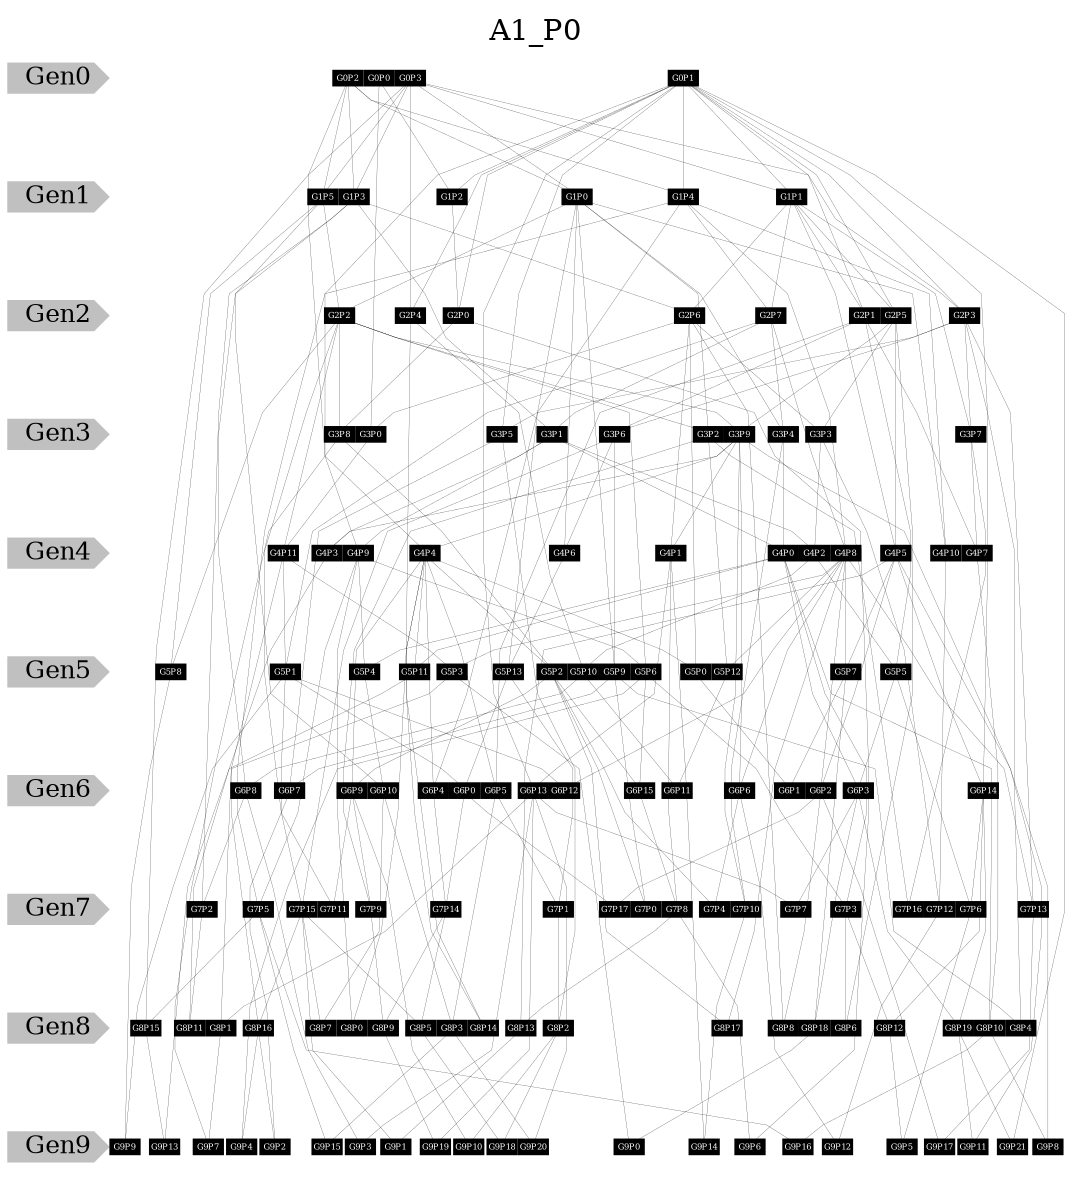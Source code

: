 graph A1_P0 {
    label = A1_P0;
    labelloc=tp; rankdir=TD;graph [splines=polyline, nodesep=0.01, ranksep=0.5];node[color=black style=filled shape=box fontcolor=white fixedsize=true width=.2 height=.1 fontsize=4];edge[penwidth=.1];
    subgraph Generations {
        node[color=grey style=filled fontsize=12 shape=cds fontcolor=black fixedsize=false];edge[style=invis]
        Gen0 -- Gen1 -- Gen2 -- Gen3 -- Gen4 -- Gen5 -- Gen6 -- Gen7 -- Gen8 -- Gen9;
    }
    {rank=same;Gen0;G0P0;G0P1;G0P2;G0P3;}
    {rank=same;Gen1;G1P0;G1P1;G1P2;G1P3;G1P4;G1P5;}
    {rank=same;Gen2;G2P0;G2P1;G2P2;G2P3;G2P4;G2P5;G2P6;G2P7;}
    {rank=same;Gen3;G3P0;G3P1;G3P2;G3P3;G3P4;G3P5;G3P6;G3P7;G3P8;G3P9;}
    {rank=same;Gen4;G4P0;G4P1;G4P2;G4P3;G4P4;G4P5;G4P6;G4P7;G4P8;G4P9;G4P10;G4P11;}
    {rank=same;Gen5;G5P0;G5P1;G5P2;G5P3;G5P4;G5P5;G5P6;G5P7;G5P8;G5P9;G5P10;G5P11;G5P12;G5P13;}
    {rank=same;Gen6;G6P0;G6P1;G6P2;G6P3;G6P4;G6P5;G6P6;G6P7;G6P8;G6P9;G6P10;G6P11;G6P12;G6P13;G6P14;G6P15;}
    {rank=same;Gen7;G7P0;G7P1;G7P2;G7P3;G7P4;G7P5;G7P6;G7P7;G7P8;G7P9;G7P10;G7P11;G7P12;G7P13;G7P14;G7P15;G7P16;G7P17;}
    {rank=same;Gen8;G8P0;G8P1;G8P2;G8P3;G8P4;G8P5;G8P6;G8P7;G8P8;G8P9;G8P10;G8P11;G8P12;G8P13;G8P14;G8P15;G8P16;G8P17;G8P18;G8P19;}
    {rank=same;Gen9;G9P0;G9P1;G9P2;G9P3;G9P4;G9P5;G9P6;G9P7;G9P8;G9P9;G9P10;G9P11;G9P12;G9P13;G9P14;G9P15;G9P16;G9P17;G9P18;G9P19;G9P20;G9P21;}
    G0P0 -- G1P2;
    G0P0 -- G3P0;
    G0P1 -- G1P1;
    G0P1 -- G1P2;
    G0P1 -- G1P4;
    G0P1 -- G2P0;
    G0P1 -- G2P1;
    G0P1 -- G2P3;
    G0P1 -- G2P4;
    G0P1 -- G2P5;
    G0P1 -- G3P5;
    G0P1 -- G4P9;
    G0P1 -- G6P13;
    G0P1 -- G6P14;
    G0P1 -- G9P21;
    G0P2 -- G1P0;
    G0P2 -- G1P3;
    G0P2 -- G1P4;
    G0P2 -- G1P5;
    G0P2 -- G4P4;
    G0P3 -- G1P0;
    G0P3 -- G1P1;
    G0P3 -- G1P3;
    G0P3 -- G1P5;
    G0P3 -- G2P3;
    G0P3 -- G2P4;
    G0P3 -- G8P15;
    G1P0 -- G2P2;
    G1P0 -- G3P2;
    G1P0 -- G3P4;
    G1P0 -- G4P6;
    G1P0 -- G4P10;
    G1P0 -- G5P9;
    G1P0 -- G5P13;
    G1P1 -- G2P1;
    G1P1 -- G2P5;
    G1P1 -- G2P6;
    G1P1 -- G2P7;
    G1P1 -- G3P7;
    G1P1 -- G4P5;
    G1P2 -- G2P0;
    G1P3 -- G2P6;
    G1P3 -- G3P1;
    G1P3 -- G6P8;
    G1P3 -- G7P2;
    G1P4 -- G2P7;
    G1P4 -- G4P8;
    G1P4 -- G4P10;
    G1P4 -- G6P4;
    G1P4 -- G7P5;
    G1P5 -- G2P2;
    G1P5 -- G5P8;
    G1P5 -- G6P10;
    G2P0 -- G3P8;
    G2P0 -- G9P6;
    G2P1 -- G3P6;
    G2P1 -- G4P7;
    G2P1 -- G5P5;
    G2P1 -- G6P5;
    G2P2 -- G3P2;
    G2P2 -- G3P8;
    G2P2 -- G3P9;
    G2P2 -- G4P11;
    G2P2 -- G5P6;
    G2P2 -- G5P8;
    G2P2 -- G7P15;
    G2P3 -- G3P5;
    G2P3 -- G3P6;
    G2P3 -- G3P7;
    G2P3 -- G7P13;
    G2P3 -- G8P4;
    G2P4 -- G5P10;
    G2P4 -- G8P14;
    G2P5 -- G3P3;
    G2P5 -- G3P9;
    G2P5 -- G4P5;
    G2P5 -- G8P6;
    G2P6 -- G3P0;
    G2P6 -- G3P3;
    G2P6 -- G4P1;
    G2P6 -- G5P0;
    G2P6 -- G8P8;
    G2P7 -- G3P1;
    G2P7 -- G3P4;
    G2P7 -- G4P8;
    G2P7 -- G5P1;
    G3P0 -- G4P11;
    G3P1 -- G4P0;
    G3P1 -- G4P2;
    G3P1 -- G4P3;
    G3P1 -- G4P9;
    G3P2 -- G5P12;
    G3P2 -- G7P9;
    G3P2 -- G7P16;
    G3P3 -- G4P2;
    G3P3 -- G7P12;
    G3P4 -- G4P0;
    G3P4 -- G7P10;
    G3P5 -- G6P7;
    G3P5 -- G8P2;
    G3P6 -- G4P6;
    G3P6 -- G5P9;
    G3P6 -- G7P15;
    G3P7 -- G4P7;
    G3P7 -- G7P16;
    G3P8 -- G5P2;
    G3P8 -- G9P7;
    G3P9 -- G4P1;
    G3P9 -- G4P3;
    G3P9 -- G4P4;
    G3P9 -- G6P6;
    G3P9 -- G7P10;
    G3P9 -- G9P11;
    G4P0 -- G5P4;
    G4P0 -- G5P11;
    G4P0 -- G6P3;
    G4P0 -- G7P3;
    G4P0 -- G8P10;
    G4P1 -- G6P13;
    G4P1 -- G7P8;
    G4P1 -- G9P14;
    G4P2 -- G5P5;
    G4P2 -- G5P10;
    G4P3 -- G8P11;
    G4P4 -- G5P0;
    G4P4 -- G5P2;
    G4P4 -- G5P11;
    G4P4 -- G6P4;
    G4P4 -- G6P5;
    G4P4 -- G6P9;
    G4P4 -- G8P0;
    G4P4 -- G8P14;
    G4P5 -- G5P7;
    G4P5 -- G6P2;
    G4P5 -- G6P14;
    G4P5 -- G8P13;
    G4P5 -- G9P8;
    G4P6 -- G5P13;
    G4P7 -- G8P10;
    G4P8 -- G5P3;
    G4P8 -- G5P7;
    G4P8 -- G5P12;
    G4P8 -- G6P2;
    G4P8 -- G6P6;
    G4P8 -- G6P12;
    G4P8 -- G7P13;
    G4P8 -- G8P17;
    G4P9 -- G5P4;
    G4P9 -- G5P6;
    G4P9 -- G7P5;
    G4P9 -- G8P0;
    G4P10 -- G7P12;
    G4P11 -- G5P1;
    G4P11 -- G5P3;
    G4P11 -- G8P16;
    G5P0 -- G6P1;
    G5P1 -- G6P0;
    G5P1 -- G6P12;
    G5P1 -- G7P11;
    G5P1 -- G9P9;
    G5P2 -- G6P9;
    G5P2 -- G6P15;
    G5P2 -- G7P0;
    G5P2 -- G7P4;
    G5P2 -- G8P17;
    G5P3 -- G8P1;
    G5P3 -- G9P0;
    G5P4 -- G6P10;
    G5P5 -- G6P3;
    G5P5 -- G7P6;
    G5P6 -- G6P15;
    G5P6 -- G7P3;
    G5P6 -- G9P4;
    G5P7 -- G6P1;
    G5P7 -- G8P18;
    G5P8 -- G9P9;
    G5P9 -- G6P7;
    G5P9 -- G7P0;
    G5P9 -- G8P4;
    G5P10 -- G6P8;
    G5P10 -- G6P11;
    G5P11 -- G9P13;
    G5P12 -- G6P11;
    G5P13 -- G6P0;
    G5P13 -- G7P1;
    G6P0 -- G7P14;
    G6P0 -- G7P17;
    G6P2 -- G7P17;
    G6P2 -- G8P8;
    G6P2 -- G9P17;
    G6P3 -- G7P7;
    G6P3 -- G8P18;
    G6P3 -- G8P19;
    G6P4 -- G7P14;
    G6P5 -- G7P1;
    G6P5 -- G8P3;
    G6P6 -- G7P4;
    G6P6 -- G9P12;
    G6P7 -- G9P2;
    G6P8 -- G7P2;
    G6P8 -- G9P3;
    G6P9 -- G7P9;
    G6P9 -- G7P11;
    G6P9 -- G9P10;
    G6P10 -- G8P3;
    G6P10 -- G8P7;
    G6P13 -- G7P7;
    G6P13 -- G8P1;
    G6P13 -- G9P3;
    G6P13 -- G9P19;
    G6P13 -- G9P20;
    G6P14 -- G7P6;
    G6P14 -- G8P12;
    G6P14 -- G8P19;
    G6P15 -- G7P8;
    G7P1 -- G8P2;
    G7P2 -- G8P11;
    G7P3 -- G8P6;
    G7P3 -- G8P12;
    G7P5 -- G8P15;
    G7P5 -- G9P15;
    G7P5 -- G9P16;
    G7P6 -- G9P5;
    G7P8 -- G8P13;
    G7P8 -- G9P6;
    G7P9 -- G8P9;
    G7P10 -- G9P14;
    G7P12 -- G9P12;
    G7P13 -- G9P17;
    G7P14 -- G8P5;
    G7P14 -- G8P9;
    G7P15 -- G8P5;
    G7P15 -- G8P7;
    G7P15 -- G8P16;
    G7P15 -- G9P1;
    G8P1 -- G9P7;
    G8P2 -- G9P10;
    G8P2 -- G9P18;
    G8P3 -- G9P15;
    G8P3 -- G9P20;
    G8P5 -- G9P18;
    G8P9 -- G9P19;
    G8P10 -- G9P8;
    G8P10 -- G9P16;
    G8P12 -- G9P5;
    G8P13 -- G9P1;
    G8P15 -- G9P13;
    G8P16 -- G9P2;
    G8P16 -- G9P4;
    G8P18 -- G9P0;
    G8P19 -- G9P11;
    G8P19 -- G9P21;
}
